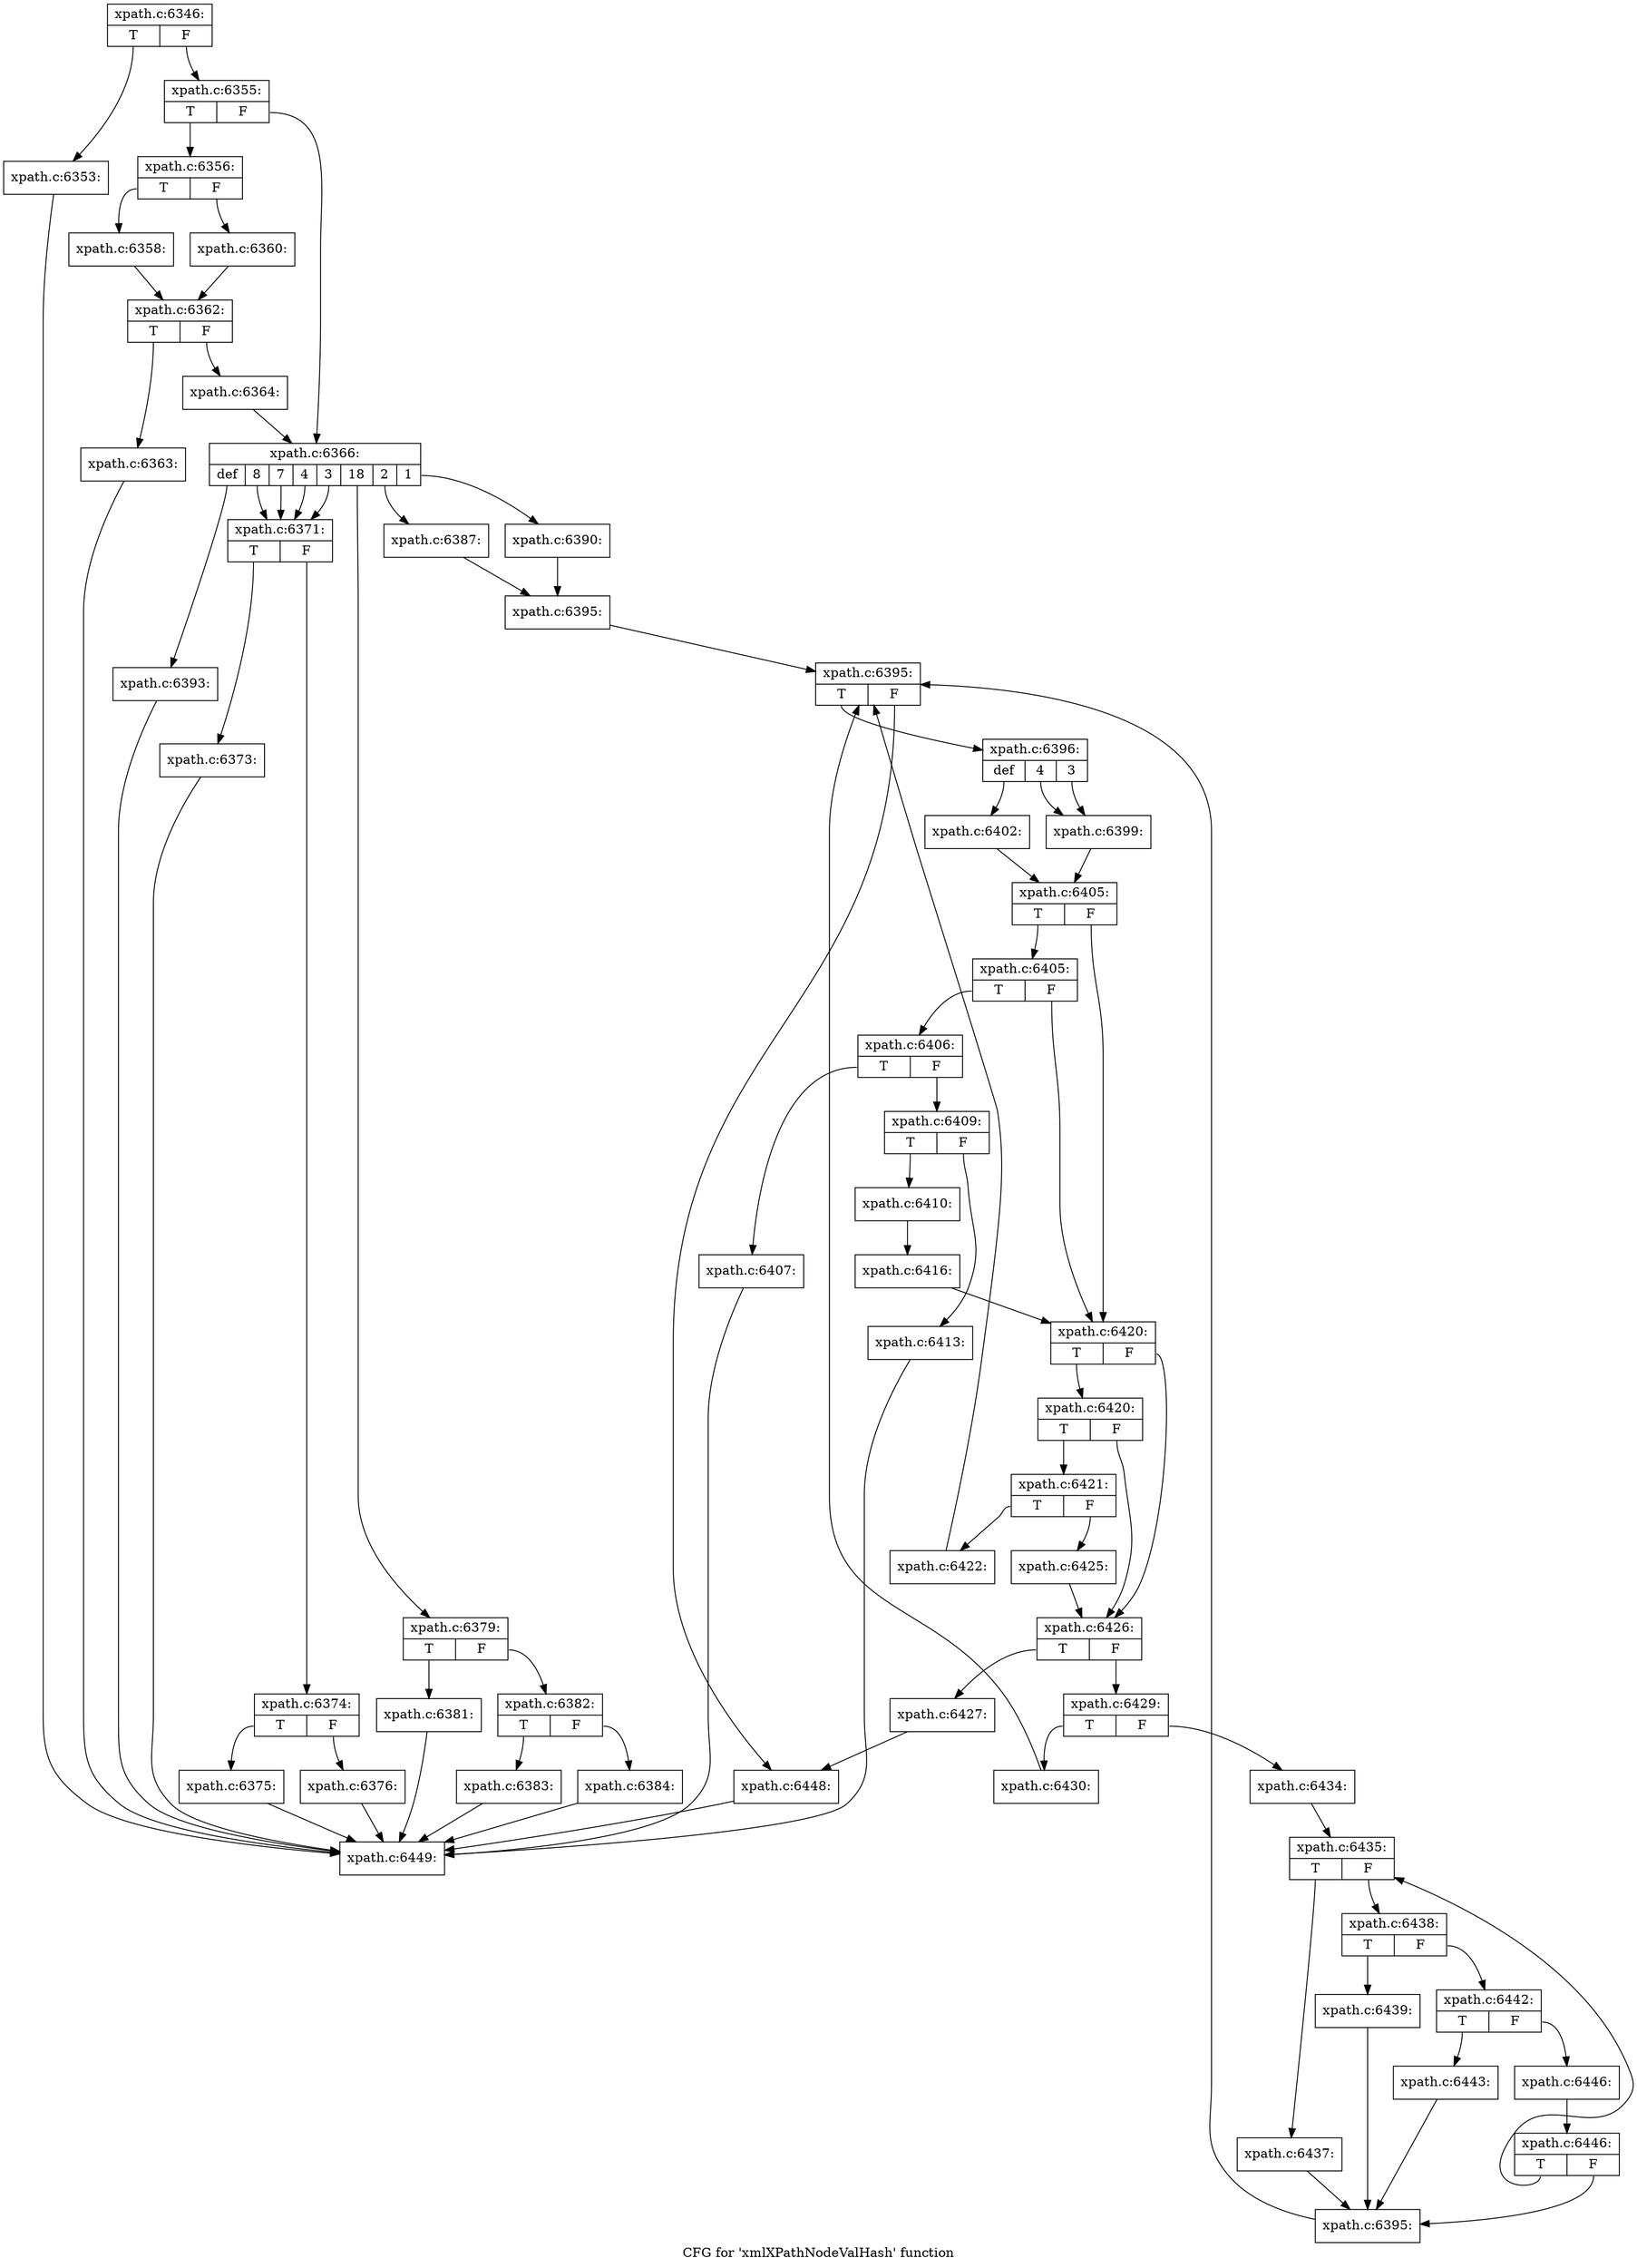 digraph "CFG for 'xmlXPathNodeValHash' function" {
	label="CFG for 'xmlXPathNodeValHash' function";

	Node0x55e6b2b01b60 [shape=record,label="{xpath.c:6346:|{<s0>T|<s1>F}}"];
	Node0x55e6b2b01b60:s0 -> Node0x55e6b2b184f0;
	Node0x55e6b2b01b60:s1 -> Node0x55e6b2b18540;
	Node0x55e6b2b184f0 [shape=record,label="{xpath.c:6353:}"];
	Node0x55e6b2b184f0 -> Node0x55e6b2b01bb0;
	Node0x55e6b2b18540 [shape=record,label="{xpath.c:6355:|{<s0>T|<s1>F}}"];
	Node0x55e6b2b18540:s0 -> Node0x55e6b2b189d0;
	Node0x55e6b2b18540:s1 -> Node0x55e6b2b18a20;
	Node0x55e6b2b189d0 [shape=record,label="{xpath.c:6356:|{<s0>T|<s1>F}}"];
	Node0x55e6b2b189d0:s0 -> Node0x55e6b2b19880;
	Node0x55e6b2b189d0:s1 -> Node0x55e6b2b19920;
	Node0x55e6b2b19880 [shape=record,label="{xpath.c:6358:}"];
	Node0x55e6b2b19880 -> Node0x55e6b2b198d0;
	Node0x55e6b2b19920 [shape=record,label="{xpath.c:6360:}"];
	Node0x55e6b2b19920 -> Node0x55e6b2b198d0;
	Node0x55e6b2b198d0 [shape=record,label="{xpath.c:6362:|{<s0>T|<s1>F}}"];
	Node0x55e6b2b198d0:s0 -> Node0x55e6b2b1a040;
	Node0x55e6b2b198d0:s1 -> Node0x55e6b2b1a090;
	Node0x55e6b2b1a040 [shape=record,label="{xpath.c:6363:}"];
	Node0x55e6b2b1a040 -> Node0x55e6b2b01bb0;
	Node0x55e6b2b1a090 [shape=record,label="{xpath.c:6364:}"];
	Node0x55e6b2b1a090 -> Node0x55e6b2b18a20;
	Node0x55e6b2b18a20 [shape=record,label="{xpath.c:6366:|{<s0>def|<s1>8|<s2>7|<s3>4|<s4>3|<s5>18|<s6>2|<s7>1}}"];
	Node0x55e6b2b18a20:s0 -> Node0x55e6b2b1a750;
	Node0x55e6b2b18a20:s1 -> Node0x55e6b2b1aa50;
	Node0x55e6b2b18a20:s2 -> Node0x55e6b2b1aa50;
	Node0x55e6b2b18a20:s3 -> Node0x55e6b2b1aa50;
	Node0x55e6b2b18a20:s4 -> Node0x55e6b2b1aa50;
	Node0x55e6b2b18a20:s5 -> Node0x55e6b2b1c000;
	Node0x55e6b2b18a20:s6 -> Node0x55e6b2b1d6a0;
	Node0x55e6b2b18a20:s7 -> Node0x55e6b2b1dab0;
	Node0x55e6b2b1aa50 [shape=record,label="{xpath.c:6371:|{<s0>T|<s1>F}}"];
	Node0x55e6b2b1aa50:s0 -> Node0x55e6b2b1ad40;
	Node0x55e6b2b1aa50:s1 -> Node0x55e6b2b1ad90;
	Node0x55e6b2b1ad40 [shape=record,label="{xpath.c:6373:}"];
	Node0x55e6b2b1ad40 -> Node0x55e6b2b01bb0;
	Node0x55e6b2b1ad90 [shape=record,label="{xpath.c:6374:|{<s0>T|<s1>F}}"];
	Node0x55e6b2b1ad90:s0 -> Node0x55e6b2b1b220;
	Node0x55e6b2b1ad90:s1 -> Node0x55e6b2b1b270;
	Node0x55e6b2b1b220 [shape=record,label="{xpath.c:6375:}"];
	Node0x55e6b2b1b220 -> Node0x55e6b2b01bb0;
	Node0x55e6b2b1b270 [shape=record,label="{xpath.c:6376:}"];
	Node0x55e6b2b1b270 -> Node0x55e6b2b01bb0;
	Node0x55e6b2b1c000 [shape=record,label="{xpath.c:6379:|{<s0>T|<s1>F}}"];
	Node0x55e6b2b1c000:s0 -> Node0x55e6b2b1c3e0;
	Node0x55e6b2b1c000:s1 -> Node0x55e6b2b1c430;
	Node0x55e6b2b1c3e0 [shape=record,label="{xpath.c:6381:}"];
	Node0x55e6b2b1c3e0 -> Node0x55e6b2b01bb0;
	Node0x55e6b2b1c430 [shape=record,label="{xpath.c:6382:|{<s0>T|<s1>F}}"];
	Node0x55e6b2b1c430:s0 -> Node0x55e6b2b1c8c0;
	Node0x55e6b2b1c430:s1 -> Node0x55e6b2b1c910;
	Node0x55e6b2b1c8c0 [shape=record,label="{xpath.c:6383:}"];
	Node0x55e6b2b1c8c0 -> Node0x55e6b2b01bb0;
	Node0x55e6b2b1c910 [shape=record,label="{xpath.c:6384:}"];
	Node0x55e6b2b1c910 -> Node0x55e6b2b01bb0;
	Node0x55e6b2b1d6a0 [shape=record,label="{xpath.c:6387:}"];
	Node0x55e6b2b1d6a0 -> Node0x55e6b2b1a5e0;
	Node0x55e6b2b1dab0 [shape=record,label="{xpath.c:6390:}"];
	Node0x55e6b2b1dab0 -> Node0x55e6b2b1a5e0;
	Node0x55e6b2b1a750 [shape=record,label="{xpath.c:6393:}"];
	Node0x55e6b2b1a750 -> Node0x55e6b2b01bb0;
	Node0x55e6b2b1a5e0 [shape=record,label="{xpath.c:6395:}"];
	Node0x55e6b2b1a5e0 -> Node0x55e6b2b1e030;
	Node0x55e6b2b1e030 [shape=record,label="{xpath.c:6395:|{<s0>T|<s1>F}}"];
	Node0x55e6b2b1e030:s0 -> Node0x55e6b2b1e3f0;
	Node0x55e6b2b1e030:s1 -> Node0x55e6b2b1e210;
	Node0x55e6b2b1e3f0 [shape=record,label="{xpath.c:6396:|{<s0>def|<s1>4|<s2>3}}"];
	Node0x55e6b2b1e3f0:s0 -> Node0x55e6b2b1e6e0;
	Node0x55e6b2b1e3f0:s1 -> Node0x55e6b2b1ea20;
	Node0x55e6b2b1e3f0:s2 -> Node0x55e6b2b1ea20;
	Node0x55e6b2b1ea20 [shape=record,label="{xpath.c:6399:}"];
	Node0x55e6b2b1ea20 -> Node0x55e6b2b1e530;
	Node0x55e6b2b1e6e0 [shape=record,label="{xpath.c:6402:}"];
	Node0x55e6b2b1e6e0 -> Node0x55e6b2b1e530;
	Node0x55e6b2b1e530 [shape=record,label="{xpath.c:6405:|{<s0>T|<s1>F}}"];
	Node0x55e6b2b1e530:s0 -> Node0x55e6b2b1f060;
	Node0x55e6b2b1e530:s1 -> Node0x55e6b2b1f010;
	Node0x55e6b2b1f060 [shape=record,label="{xpath.c:6405:|{<s0>T|<s1>F}}"];
	Node0x55e6b2b1f060:s0 -> Node0x55e6b2b1efc0;
	Node0x55e6b2b1f060:s1 -> Node0x55e6b2b1f010;
	Node0x55e6b2b1efc0 [shape=record,label="{xpath.c:6406:|{<s0>T|<s1>F}}"];
	Node0x55e6b2b1efc0:s0 -> Node0x55e6b2b1f7d0;
	Node0x55e6b2b1efc0:s1 -> Node0x55e6b2b1f820;
	Node0x55e6b2b1f7d0 [shape=record,label="{xpath.c:6407:}"];
	Node0x55e6b2b1f7d0 -> Node0x55e6b2b01bb0;
	Node0x55e6b2b1f820 [shape=record,label="{xpath.c:6409:|{<s0>T|<s1>F}}"];
	Node0x55e6b2b1f820:s0 -> Node0x55e6b2b201b0;
	Node0x55e6b2b1f820:s1 -> Node0x55e6b2b20250;
	Node0x55e6b2b201b0 [shape=record,label="{xpath.c:6410:}"];
	Node0x55e6b2b201b0 -> Node0x55e6b2b20200;
	Node0x55e6b2b20250 [shape=record,label="{xpath.c:6413:}"];
	Node0x55e6b2b20250 -> Node0x55e6b2b01bb0;
	Node0x55e6b2b20200 [shape=record,label="{xpath.c:6416:}"];
	Node0x55e6b2b20200 -> Node0x55e6b2b1f010;
	Node0x55e6b2b1f010 [shape=record,label="{xpath.c:6420:|{<s0>T|<s1>F}}"];
	Node0x55e6b2b1f010:s0 -> Node0x55e6b2b216c0;
	Node0x55e6b2b1f010:s1 -> Node0x55e6b2b21670;
	Node0x55e6b2b216c0 [shape=record,label="{xpath.c:6420:|{<s0>T|<s1>F}}"];
	Node0x55e6b2b216c0:s0 -> Node0x55e6b2b21620;
	Node0x55e6b2b216c0:s1 -> Node0x55e6b2b21670;
	Node0x55e6b2b21620 [shape=record,label="{xpath.c:6421:|{<s0>T|<s1>F}}"];
	Node0x55e6b2b21620:s0 -> Node0x55e6b2b21f10;
	Node0x55e6b2b21620:s1 -> Node0x55e6b2b21f60;
	Node0x55e6b2b21f10 [shape=record,label="{xpath.c:6422:}"];
	Node0x55e6b2b21f10 -> Node0x55e6b2b1e030;
	Node0x55e6b2b21f60 [shape=record,label="{xpath.c:6425:}"];
	Node0x55e6b2b21f60 -> Node0x55e6b2b21670;
	Node0x55e6b2b21670 [shape=record,label="{xpath.c:6426:|{<s0>T|<s1>F}}"];
	Node0x55e6b2b21670:s0 -> Node0x55e6b2b229a0;
	Node0x55e6b2b21670:s1 -> Node0x55e6b2b229f0;
	Node0x55e6b2b229a0 [shape=record,label="{xpath.c:6427:}"];
	Node0x55e6b2b229a0 -> Node0x55e6b2b1e210;
	Node0x55e6b2b229f0 [shape=record,label="{xpath.c:6429:|{<s0>T|<s1>F}}"];
	Node0x55e6b2b229f0:s0 -> Node0x55e6b2b22e00;
	Node0x55e6b2b229f0:s1 -> Node0x55e6b2b22e50;
	Node0x55e6b2b22e00 [shape=record,label="{xpath.c:6430:}"];
	Node0x55e6b2b22e00 -> Node0x55e6b2b1e030;
	Node0x55e6b2b22e50 [shape=record,label="{xpath.c:6434:}"];
	Node0x55e6b2b22e50 -> Node0x55e6b2b236d0;
	Node0x55e6b2b236d0 [shape=record,label="{xpath.c:6435:|{<s0>T|<s1>F}}"];
	Node0x55e6b2b236d0:s0 -> Node0x55e6b2b23c20;
	Node0x55e6b2b236d0:s1 -> Node0x55e6b2b23c70;
	Node0x55e6b2b23c20 [shape=record,label="{xpath.c:6437:}"];
	Node0x55e6b2b23c20 -> Node0x55e6b2b23630;
	Node0x55e6b2b23c70 [shape=record,label="{xpath.c:6438:|{<s0>T|<s1>F}}"];
	Node0x55e6b2b23c70:s0 -> Node0x55e6b2b23fa0;
	Node0x55e6b2b23c70:s1 -> Node0x55e6b2b23ff0;
	Node0x55e6b2b23fa0 [shape=record,label="{xpath.c:6439:}"];
	Node0x55e6b2b23fa0 -> Node0x55e6b2b23630;
	Node0x55e6b2b23ff0 [shape=record,label="{xpath.c:6442:|{<s0>T|<s1>F}}"];
	Node0x55e6b2b23ff0:s0 -> Node0x55e6b2b245e0;
	Node0x55e6b2b23ff0:s1 -> Node0x55e6b2b24630;
	Node0x55e6b2b245e0 [shape=record,label="{xpath.c:6443:}"];
	Node0x55e6b2b245e0 -> Node0x55e6b2b23630;
	Node0x55e6b2b24630 [shape=record,label="{xpath.c:6446:}"];
	Node0x55e6b2b24630 -> Node0x55e6b2b23680;
	Node0x55e6b2b23680 [shape=record,label="{xpath.c:6446:|{<s0>T|<s1>F}}"];
	Node0x55e6b2b23680:s0 -> Node0x55e6b2b236d0;
	Node0x55e6b2b23680:s1 -> Node0x55e6b2b23630;
	Node0x55e6b2b23630 [shape=record,label="{xpath.c:6395:}"];
	Node0x55e6b2b23630 -> Node0x55e6b2b1e030;
	Node0x55e6b2b1e210 [shape=record,label="{xpath.c:6448:}"];
	Node0x55e6b2b1e210 -> Node0x55e6b2b01bb0;
	Node0x55e6b2b01bb0 [shape=record,label="{xpath.c:6449:}"];
}
